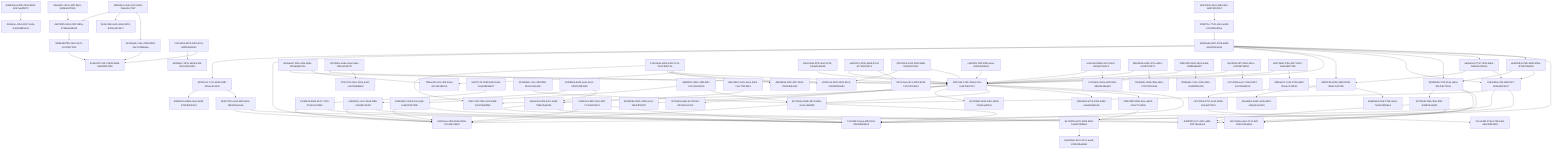 graph TD
  22c8f442-9b06-4b17-9729-073a2ac7688c --> 1d292cee-4f95-4b40-8d36-01c42dc4986f
  22c8f442-9b06-4b17-9729-073a2ac7688c --> 7a732d51-5eea-4ffb-80c6-db93df99b51b
  54855690-1ef8-4ce5-ae56-ba0b0235780b --> 1d292cee-4f95-4b40-8d36-01c42dc4986f
  54855690-1ef8-4ce5-ae56-ba0b0235780b --> 7a732d51-5eea-4ffb-80c6-db93df99b51b
  9cddc95d-cf33-4df8-8fc7-d02ad4023407 --> 9371561a-656b-4d74-980a-4cea1cb848fd
  9cddc95d-cf33-4df8-8fc7-d02ad4023407 --> 1d292cee-4f95-4b40-8d36-01c42dc4986f
  9cddc95d-cf33-4df8-8fc7-d02ad4023407 --> 7a732d51-5eea-4ffb-80c6-db93df99b51b
  96517678-ee0d-4bdf-adc6-fddd41ba3a46 --> 1d292cee-4f95-4b40-8d36-01c42dc4986f
  96517678-ee0d-4bdf-adc6-fddd41ba3a46 --> 7a732d51-5eea-4ffb-80c6-db93df99b51b
  b993c6c1-7c21-45bb-84fb-3fbaec9e151b --> 89d08210-6db8-4aaa-9280-47640b02b4e7
  b993c6c1-7c21-45bb-84fb-3fbaec9e151b --> 96517678-ee0d-4bdf-adc6-fddd41ba3a46
  e1b5900c-cec0-49e9-bf88-1354d4c2949f --> 1d292cee-4f95-4b40-8d36-01c42dc4986f
  e1b5900c-cec0-49e9-bf88-1354d4c2949f --> 7a732d51-5eea-4ffb-80c6-db93df99b51b
  ad8ea0e0-7127-4f49-bd5a-b4b991e0359a --> 6258fc4b-b20b-4960-b038-fbbd74c35786
  ad8ea0e0-7127-4f49-bd5a-b4b991e0359a --> 9cddc95d-cf33-4df8-8fc7-d02ad4023407
  a549cb84-676b-4985-938a-4f7a876b6d94 --> 08299b0d-740f-41de-ab6a-851f1d272051
  a549cb84-676b-4985-938a-4f7a876b6d94 --> 9cddc95d-cf33-4df8-8fc7-d02ad4023407
  3dd40ada-bdf1-479d-a658-d5531f69144b --> b993c6c1-7c21-45bb-84fb-3fbaec9e151b
  3dd40ada-bdf1-479d-a658-d5531f69144b --> 1d292cee-4f95-4b40-8d36-01c42dc4986f
  3dd40ada-bdf1-479d-a658-d5531f69144b --> 28f57a6f-2192-49de-b7d2-fe4579587517
  3dd40ada-bdf1-479d-a658-d5531f69144b --> 6258fc4b-b20b-4960-b038-fbbd74c35786
  3dd40ada-bdf1-479d-a658-d5531f69144b --> 9cddc95d-cf33-4df8-8fc7-d02ad4023407
  3dd40ada-bdf1-479d-a658-d5531f69144b --> 08299b0d-740f-41de-ab6a-851f1d272051
  3dd40ada-bdf1-479d-a658-d5531f69144b --> ad8ea0e0-7127-4f49-bd5a-b4b991e0359a
  3dd40ada-bdf1-479d-a658-d5531f69144b --> a549cb84-676b-4985-938a-4f7a876b6d94
  3dd40ada-bdf1-479d-a658-d5531f69144b --> 7a732d51-5eea-4ffb-80c6-db93df99b51b
  9371561a-656b-4d74-980a-4cea1cb848fd --> 1d292cee-4f95-4b40-8d36-01c42dc4986f
  9371561a-656b-4d74-980a-4cea1cb848fd --> 7a732d51-5eea-4ffb-80c6-db93df99b51b
  08299b0d-740f-41de-ab6a-851f1d272051 --> 6072fa4b-f4ba-4f9a-8f97-50d8cf4a1680
  08299b0d-740f-41de-ab6a-851f1d272051 --> d2c794eb-e2a4-4741-8cff-90451cb0ab63
  08299b0d-740f-41de-ab6a-851f1d272051 --> d48f63ff-4c71-490c-abbf-30f479e6dced
  6072fa4b-f4ba-4f9a-8f97-50d8cf4a1680 --> d48f63ff-4c71-490c-abbf-30f479e6dced
  6072fa4b-f4ba-4f9a-8f97-50d8cf4a1680 --> d2c794eb-e2a4-4741-8cff-90451cb0ab63
  3eb2eaf6-53f4-4d7c-a69d-788dcf6a22d4 --> d48f63ff-4c71-490c-abbf-30f479e6dced
  3eb2eaf6-53f4-4d7c-a69d-788dcf6a22d4 --> d2c794eb-e2a4-4741-8cff-90451cb0ab63
  c2bd0161-98f2-4fa1-90ff-71c3490c8441 --> 1d292cee-4f95-4b40-8d36-01c42dc4986f
  c2bd0161-98f2-4fa1-90ff-71c3490c8441 --> 7a732d51-5eea-4ffb-80c6-db93df99b51b
  c5712355-5797-4c64-b0dd-1bfeacb7f413 --> 21e1e38b-b75e-479b-bafe-ad9cf4081630
  6258fc4b-b20b-4960-b038-fbbd74c35786 --> c5712355-5797-4c64-b0dd-1bfeacb7f413
  6258fc4b-b20b-4960-b038-fbbd74c35786 --> 45aab3be-3650-4e06-8d19-c465e91e2a29
  6258fc4b-b20b-4960-b038-fbbd74c35786 --> b6a85e93-09af-47b8-aa04-7e843239b5ed
  8e7ef205-a470-4055-8fe8-befa0e788ded --> 6aa45be5-34c2-437c-aee8-202b23ba2684
  28f57a6f-2192-49de-b7d2-fe4579587517 --> 0228d28a-2831-4255-a141-764cbff032d7
  28f57a6f-2192-49de-b7d2-fe4579587517 --> f93f7e8a-5a58-414f-b253-8319391c33c9
  28f57a6f-2192-49de-b7d2-fe4579587517 --> d761c7d8-7bb1-4cfa-8338-9dc235a8dfb0
  28f57a6f-2192-49de-b7d2-fe4579587517 --> eb72686d-1609-436c-b95d-354dcae0f3c5
  28f57a6f-2192-49de-b7d2-fe4579587517 --> 9371561a-656b-4d74-980a-4cea1cb848fd
  28f57a6f-2192-49de-b7d2-fe4579587517 --> f28e28c8-b724-41bb-9d60-cbaa5810bca9
  28f57a6f-2192-49de-b7d2-fe4579587517 --> 0fb67588-5288-41ac-a823-c3c5c77e298c
  28f57a6f-2192-49de-b7d2-fe4579587517 --> 7a732d51-5eea-4ffb-80c6-db93df99b51b
  0fb67588-5288-41ac-a823-c3c5c77e298c --> 8e7ef205-a470-4055-8fe8-befa0e788ded
  9128717b-9483-482d-9eaf-9ea538596937 --> 22c8f442-9b06-4b17-9729-073a2ac7688c
  851985de-c11e-4fbf-8fb0-5511c934e359 --> 9371561a-656b-4d74-980a-4cea1cb848fd
  b4f68b39-da05-4e6c-bac1-625876983359 --> e1b5900c-cec0-49e9-bf88-1354d4c2949f
  b4f68b39-da05-4e6c-bac1-625876983359 --> 3eb2eaf6-53f4-4d7c-a69d-788dcf6a22d4
  9a9b0e4a-9038-4105-826b-6057aadfb072 --> faf4e9ac-c954-43d7-bcda-6496c8869ea4
  a88b52f1-dd3c-498f-80fc-917e100cb319 --> 54855690-1ef8-4ce5-ae56-ba0b0235780b
  a88b52f1-dd3c-498f-80fc-917e100cb319 --> 9371561a-656b-4d74-980a-4cea1cb848fd
  689c4b42-2d31-46ee-bdc3-7ea770f23543 --> 3eb2eaf6-53f4-4d7c-a69d-788dcf6a22d4
  f245871e-77d2-4541-a62d-b181f804399a --> 3dd40ada-bdf1-479d-a658-d5531f69144b
  d0a7b320-a6c9-4d8f-af6c-6db76002f4cf --> f245871e-77d2-4541-a62d-b181f804399a
  09e6e4fc-d0c3-420f-86c5-52d9de57f86b --> 46d73fd5-06c8-4322-885e-675b8e5dd043
  f4b26410-ca6b-4c0c-9e55-f3ac6dcc7357 --> 46d73fd5-06c8-4322-885e-675b8e5dd043
  f4b26410-ca6b-4c0c-9e55-f3ac6dcc7357 --> b9cbc35d-4ac5-4de8-b002-d3051a612b7c
  f4b26410-ca6b-4c0c-9e55-f3ac6dcc7357 --> 312266ab-c16e-43bd-805d-96e7339bbdea
  c1101da3-d878-4df0-abcd-e8f82d94b941 --> d36f8a2c-157b-4498-a334-8ec9c0593d91
  c1101da3-d878-4df0-abcd-e8f82d94b941 --> d1ab2407-e267-4838-bd6b-1669df624785
  46d73fd5-06c8-4322-885e-675b8e5dd043 --> 84f664d8-fff6-43e0-9a76-1c91f427f322
  84f664d8-fff6-43e0-9a76-1c91f427f322 --> d1ab2407-e267-4838-bd6b-1669df624785
  312266ab-c16e-43bd-805d-96e7339bbdea --> d1ab2407-e267-4838-bd6b-1669df624785
  6ba9ae57-6f4a-4f4a-9d9c-9f3a6a88c22e --> 28f57a6f-2192-49de-b7d2-fe4579587517
  6ba9ae57-6f4a-4f4a-9d9c-9f3a6a88c22e --> 7f86ee05-4c3c-4fdf-8a1a-60c4251d9c24
  7eb70bbe-a0da-4ea2-a94c-f3415e048757 --> 28f57a6f-2192-49de-b7d2-fe4579587517
  7eb70bbe-a0da-4ea2-a94c-f3415e048757 --> f275e7b3-196c-403a-aa67-cc52304886bd
  57a01e6d-e3b5-4d31-97c4-f5c31f89072e --> d761c7d8-7bb1-4cfa-8338-9dc235a8dfb0
  57a01e6d-e3b5-4d31-97c4-f5c31f89072e --> ef8447ee-890f-4358-81e9-4760bb0b9a30
  57a01e6d-e3b5-4d31-97c4-f5c31f89072e --> 456958a9-93f9-497f-9542-f762bd09cd42
  57a01e6d-e3b5-4d31-97c4-f5c31f89072e --> 28f57a6f-2192-49de-b7d2-fe4579587517
  57a01e6d-e3b5-4d31-97c4-f5c31f89072e --> 7f86ee05-4c3c-4fdf-8a1a-60c4251d9c24
  bbc6164d-f67b-4fa4-a078-146a6f26ab3b --> 28f57a6f-2192-49de-b7d2-fe4579587517
  aaf3d131-1296-466d-87ed-d77a30f2267e --> 28f57a6f-2192-49de-b7d2-fe4579587517
  aaf3d131-1296-466d-87ed-d77a30f2267e --> 2d74c1aa-c974-45b2-9945-7a7c507540e7
  205226cd-4c62-49df-a9db-b282a02cfa3c --> ef8447ee-890f-4358-81e9-4760bb0b9a30
  205226cd-4c62-49df-a9db-b282a02cfa3c --> 28f57a6f-2192-49de-b7d2-fe4579587517
  cab04f12-f60f-4fdb-a4ae-a041b0d68a4c --> 28f57a6f-2192-49de-b7d2-fe4579587517
  ce8ee36f-d665-447e-b49c-2a06a079ab74 --> 28f57a6f-2192-49de-b7d2-fe4579587517
  ce8ee36f-d665-447e-b49c-2a06a079ab74 --> 117bed0c-8c9a-4eff-b208-3d4934494d9d
  3bbc85ab-e4b3-407a-a352-cafc87f53274 --> 28f57a6f-2192-49de-b7d2-fe4579587517
  3bbc85ab-e4b3-407a-a352-cafc87f53274 --> 7095dd2c-0636-4fba-ab5c-27187182c3da
  4f48c0d0-9182-44e0-a06a-bbf88add02ff --> 28f57a6f-2192-49de-b7d2-fe4579587517
  4f48c0d0-9182-44e0-a06a-bbf88add02ff --> 8f29dadc-176c-4118-a505-15dd08f9c238
  a513b5fe-fd7f-45dc-89ec-a376d9759381 --> 28f57a6f-2192-49de-b7d2-fe4579587517
  a513b5fe-fd7f-45dc-89ec-a376d9759381 --> b37e20db-ea17-424d-b997-9a1758a5f51b
  ded73669-f79a-4047-8413-6a52a8bf71bb --> 28f57a6f-2192-49de-b7d2-fe4579587517
  ded73669-f79a-4047-8413-6a52a8bf71bb --> d9bbee31-7e32-47bd-a852-60eae7678531